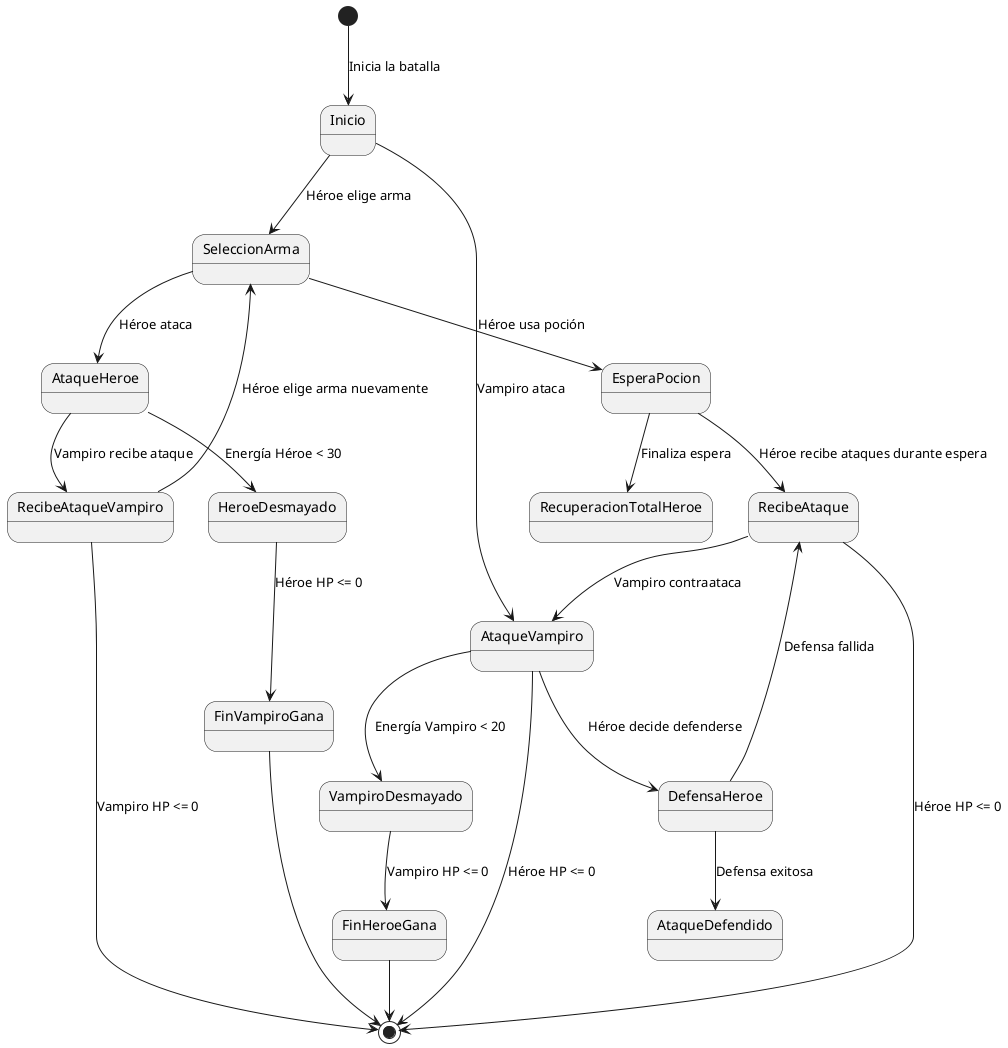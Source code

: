 @startuml

[*] --> Inicio: Inicia la batalla
Inicio --> SeleccionArma: Héroe elige arma
Inicio --> AtaqueVampiro: Vampiro ataca

SeleccionArma --> AtaqueHeroe: Héroe ataca
AtaqueVampiro --> [*]: Héroe HP <= 0
AtaqueVampiro --> DefensaHeroe: Héroe decide defenderse

DefensaHeroe --> AtaqueDefendido: Defensa exitosa
DefensaHeroe --> RecibeAtaque: Defensa fallida
RecibeAtaque --> AtaqueVampiro: Vampiro contraataca
RecibeAtaque --> [*]: Héroe HP <= 0

AtaqueHeroe --> RecibeAtaqueVampiro: Vampiro recibe ataque
RecibeAtaqueVampiro --> SeleccionArma: Héroe elige arma nuevamente
RecibeAtaqueVampiro --> [*]: Vampiro HP <= 0

AtaqueHeroe --> HeroeDesmayado: Energía Héroe < 30
AtaqueVampiro --> VampiroDesmayado: Energía Vampiro < 20

HeroeDesmayado --> FinVampiroGana: Héroe HP <= 0
VampiroDesmayado --> FinHeroeGana: Vampiro HP <= 0

SeleccionArma --> EsperaPocion: Héroe usa poción
EsperaPocion --> RecibeAtaque: Héroe recibe ataques durante espera
EsperaPocion --> RecuperacionTotalHeroe: Finaliza espera

FinHeroeGana --> [*]
FinVampiroGana --> [*]

@enduml